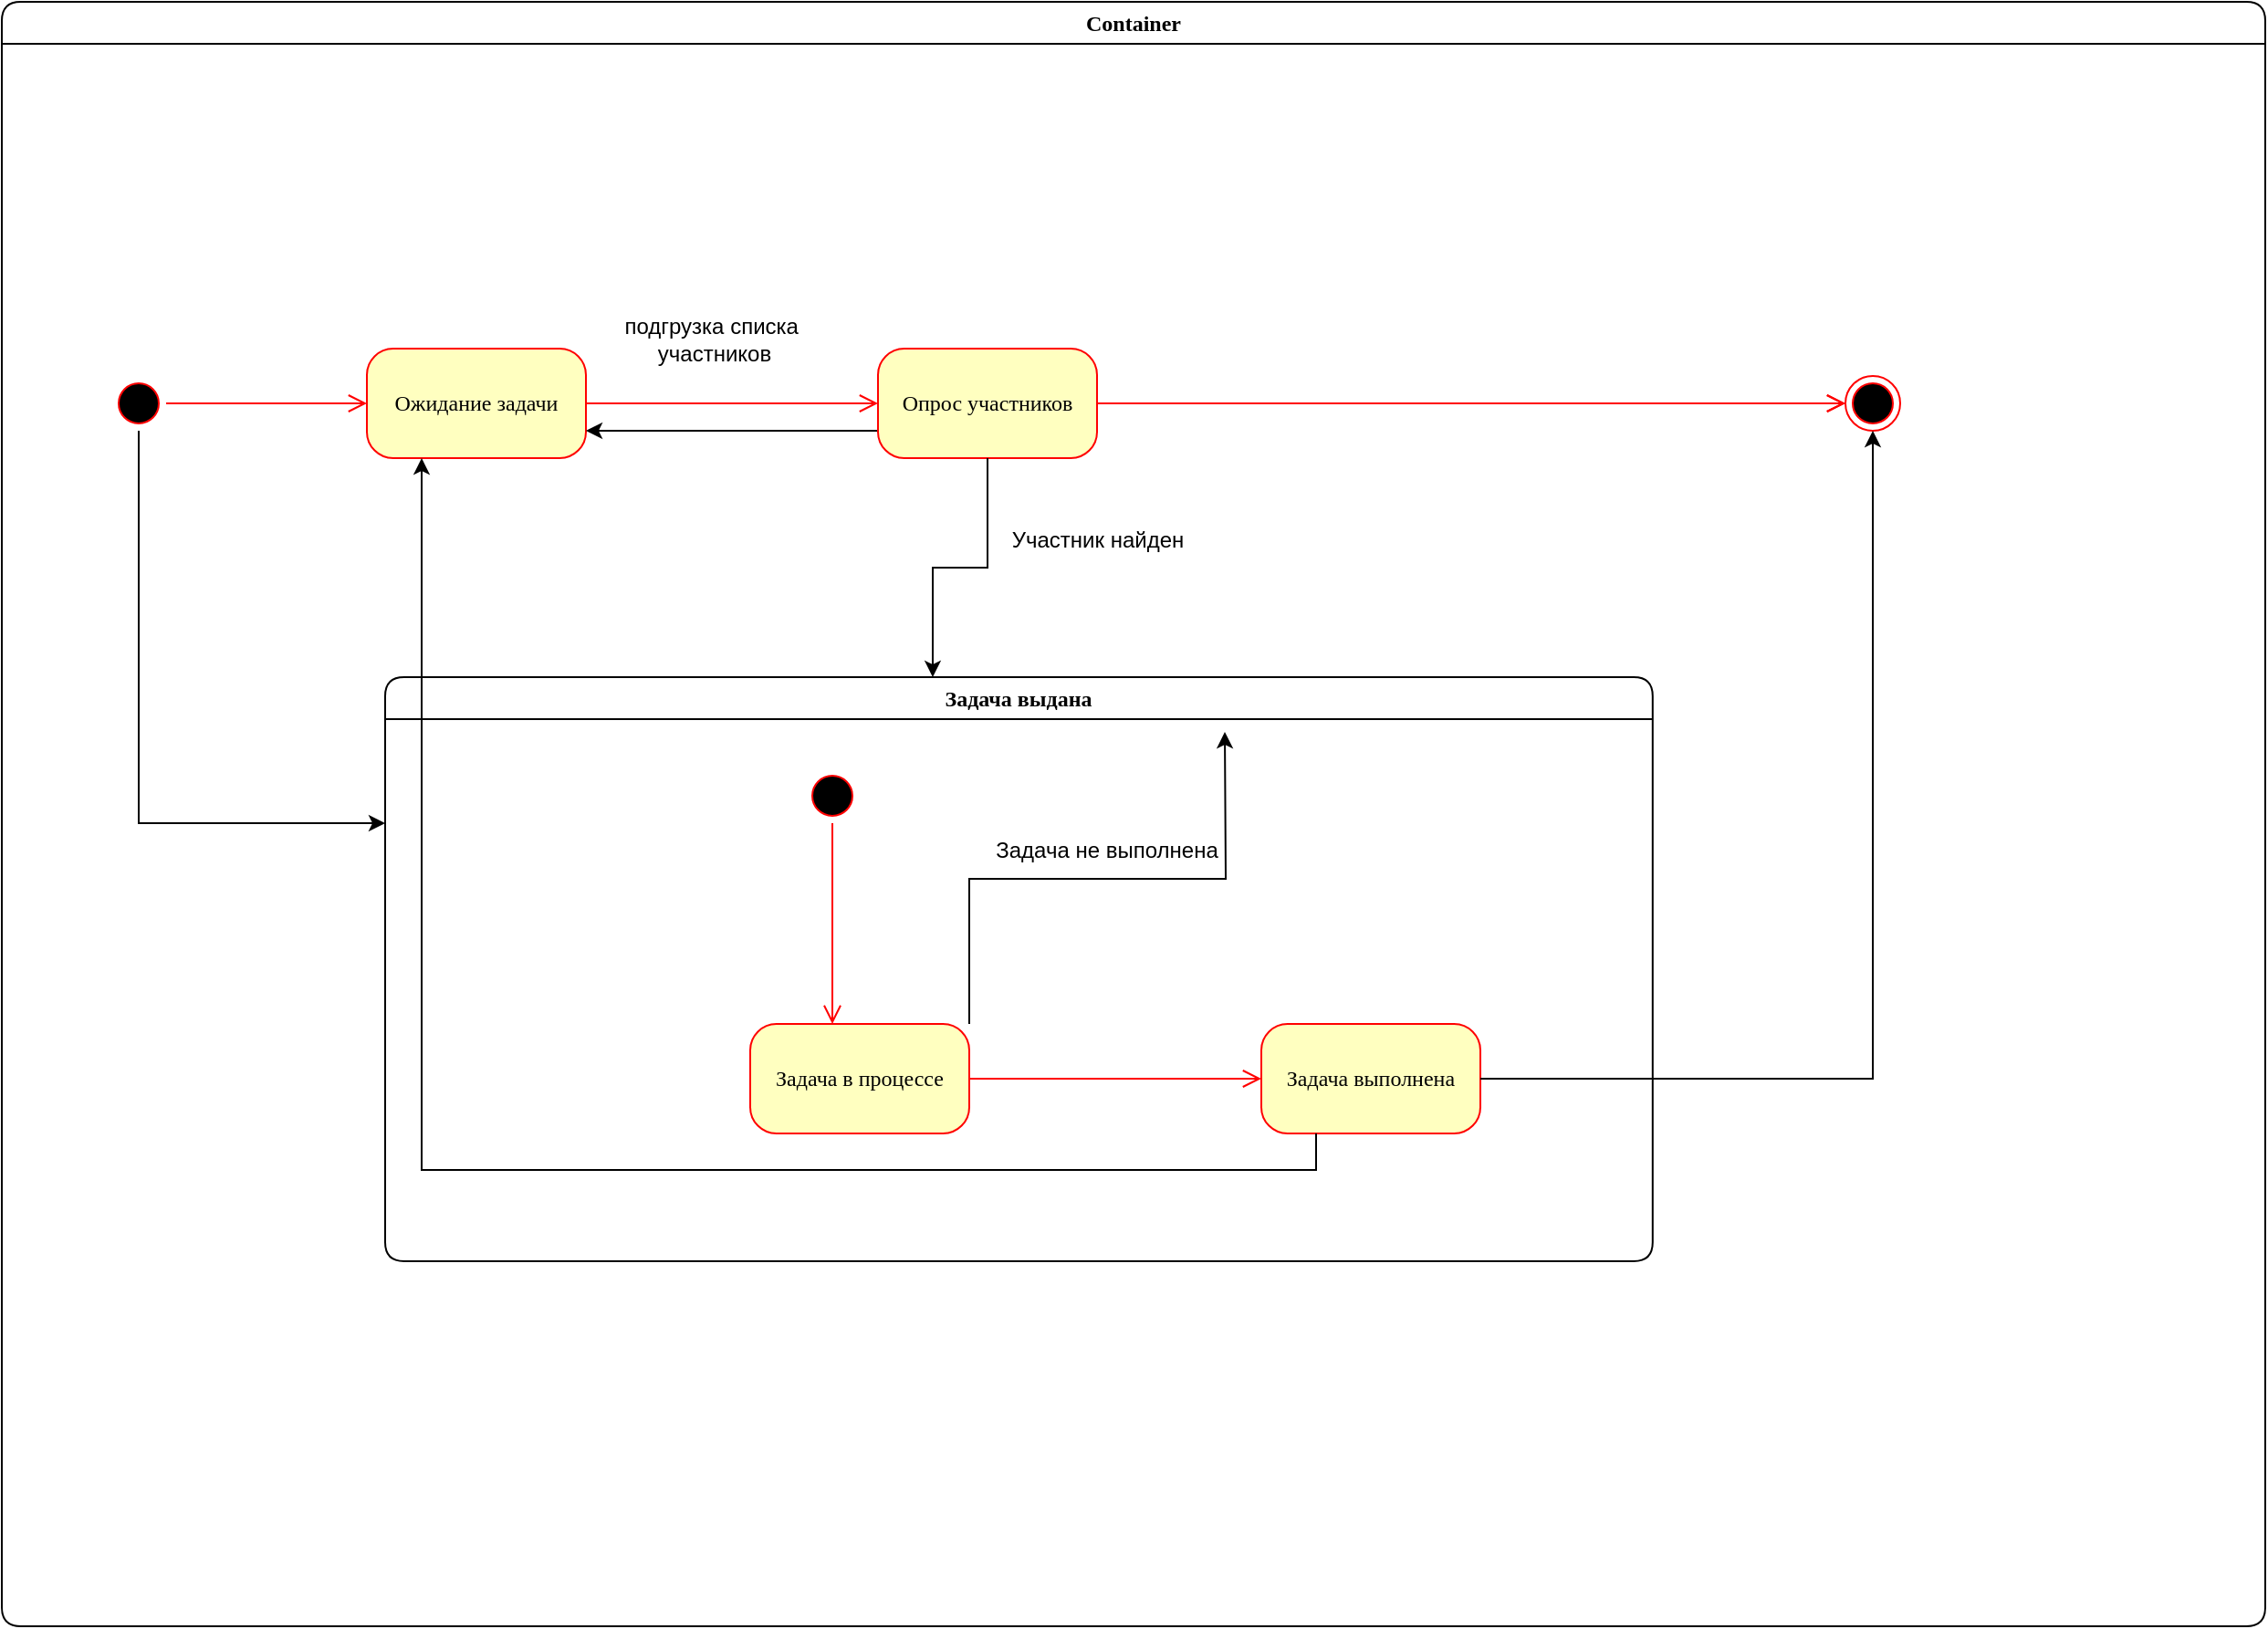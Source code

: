 <mxfile version="24.5.4" type="device">
  <diagram name="Page-1" id="58cdce13-f638-feb5-8d6f-7d28b1aa9fa0">
    <mxGraphModel dx="2193" dy="923" grid="0" gridSize="10" guides="1" tooltips="1" connect="1" arrows="1" fold="1" page="0" pageScale="1" pageWidth="1920" pageHeight="1200" background="none" math="0" shadow="0">
      <root>
        <mxCell id="0" />
        <mxCell id="1" parent="0" />
        <mxCell id="2a3bc250acf0617d-7" value="Container" style="swimlane;whiteSpace=wrap;html=1;rounded=1;shadow=0;comic=0;labelBackgroundColor=none;strokeWidth=1;fontFamily=Verdana;fontSize=12;align=center;" parent="1" vertex="1">
          <mxGeometry x="-70" y="100" width="1240" height="890" as="geometry" />
        </mxCell>
        <mxCell id="3cde6dad864a17aa-10" style="edgeStyle=elbowEdgeStyle;html=1;labelBackgroundColor=none;endArrow=open;endSize=8;strokeColor=#ff0000;fontFamily=Verdana;fontSize=12;align=left;" parent="2a3bc250acf0617d-7" source="382b91b5511bd0f7-8" target="3cde6dad864a17aa-1" edge="1">
          <mxGeometry relative="1" as="geometry" />
        </mxCell>
        <mxCell id="382b91b5511bd0f7-8" value="Ожидание задачи" style="rounded=1;whiteSpace=wrap;html=1;arcSize=24;fillColor=#ffffc0;strokeColor=#ff0000;shadow=0;comic=0;labelBackgroundColor=none;fontFamily=Verdana;fontSize=12;fontColor=#000000;align=center;" parent="2a3bc250acf0617d-7" vertex="1">
          <mxGeometry x="200" y="190" width="120" height="60" as="geometry" />
        </mxCell>
        <mxCell id="24f968d109e7d6b4-3" value="" style="ellipse;html=1;shape=endState;fillColor=#000000;strokeColor=#ff0000;rounded=1;shadow=0;comic=0;labelBackgroundColor=none;fontFamily=Verdana;fontSize=12;fontColor=#000000;align=center;" parent="2a3bc250acf0617d-7" vertex="1">
          <mxGeometry x="1010" y="205" width="30" height="30" as="geometry" />
        </mxCell>
        <mxCell id="3cde6dad864a17aa-9" style="edgeStyle=elbowEdgeStyle;html=1;labelBackgroundColor=none;endArrow=open;endSize=8;strokeColor=#ff0000;fontFamily=Verdana;fontSize=12;align=left;" parent="2a3bc250acf0617d-7" source="2a3bc250acf0617d-3" target="382b91b5511bd0f7-8" edge="1">
          <mxGeometry relative="1" as="geometry" />
        </mxCell>
        <mxCell id="7eEe2NWVv72Vcvo5dSU7-30" style="edgeStyle=orthogonalEdgeStyle;rounded=0;orthogonalLoop=1;jettySize=auto;html=1;exitX=1;exitY=0.5;exitDx=0;exitDy=0;entryX=0;entryY=0.25;entryDx=0;entryDy=0;" edge="1" parent="2a3bc250acf0617d-7" source="2a3bc250acf0617d-3" target="7eEe2NWVv72Vcvo5dSU7-10">
          <mxGeometry relative="1" as="geometry" />
        </mxCell>
        <mxCell id="2a3bc250acf0617d-3" value="" style="ellipse;html=1;shape=startState;fillColor=#000000;strokeColor=#ff0000;rounded=1;shadow=0;comic=0;labelBackgroundColor=none;fontFamily=Verdana;fontSize=12;fontColor=#000000;align=center;direction=south;" parent="2a3bc250acf0617d-7" vertex="1">
          <mxGeometry x="60" y="205" width="30" height="30" as="geometry" />
        </mxCell>
        <mxCell id="3cde6dad864a17aa-11" style="edgeStyle=elbowEdgeStyle;html=1;labelBackgroundColor=none;endArrow=open;endSize=8;strokeColor=#ff0000;fontFamily=Verdana;fontSize=12;align=left;" parent="2a3bc250acf0617d-7" source="3cde6dad864a17aa-1" edge="1">
          <mxGeometry relative="1" as="geometry">
            <mxPoint x="1010" y="220" as="targetPoint" />
          </mxGeometry>
        </mxCell>
        <mxCell id="7eEe2NWVv72Vcvo5dSU7-8" style="edgeStyle=orthogonalEdgeStyle;rounded=0;orthogonalLoop=1;jettySize=auto;html=1;exitX=0;exitY=0.75;exitDx=0;exitDy=0;entryX=1;entryY=0.75;entryDx=0;entryDy=0;" edge="1" parent="2a3bc250acf0617d-7" source="3cde6dad864a17aa-1" target="382b91b5511bd0f7-8">
          <mxGeometry relative="1" as="geometry" />
        </mxCell>
        <mxCell id="3cde6dad864a17aa-1" value="Опрос участников" style="rounded=1;whiteSpace=wrap;html=1;arcSize=24;fillColor=#ffffc0;strokeColor=#ff0000;shadow=0;comic=0;labelBackgroundColor=none;fontFamily=Verdana;fontSize=12;fontColor=#000000;align=center;" parent="2a3bc250acf0617d-7" vertex="1">
          <mxGeometry x="480" y="190" width="120" height="60" as="geometry" />
        </mxCell>
        <mxCell id="3cde6dad864a17aa-12" style="edgeStyle=elbowEdgeStyle;html=1;labelBackgroundColor=none;endArrow=open;endSize=8;strokeColor=#ff0000;fontFamily=Verdana;fontSize=12;align=left;" parent="2a3bc250acf0617d-7" target="24f968d109e7d6b4-3" edge="1">
          <mxGeometry relative="1" as="geometry">
            <mxPoint x="860" y="220" as="sourcePoint" />
          </mxGeometry>
        </mxCell>
        <mxCell id="7eEe2NWVv72Vcvo5dSU7-2" value="&lt;div style=&quot;&quot;&gt;&lt;span style=&quot;background-color: initial;&quot;&gt;подгрузка списка&amp;nbsp;&lt;/span&gt;&lt;/div&gt;&lt;div style=&quot;&quot;&gt;&lt;span style=&quot;background-color: initial;&quot;&gt;участников&lt;/span&gt;&lt;/div&gt;" style="text;html=1;align=center;verticalAlign=middle;resizable=0;points=[];autosize=1;strokeColor=none;fillColor=none;" vertex="1" parent="2a3bc250acf0617d-7">
          <mxGeometry x="330" y="165" width="120" height="40" as="geometry" />
        </mxCell>
        <mxCell id="7eEe2NWVv72Vcvo5dSU7-10" value="Задача выдана" style="swimlane;whiteSpace=wrap;html=1;rounded=1;shadow=0;comic=0;labelBackgroundColor=none;strokeWidth=1;fontFamily=Verdana;fontSize=12;align=center;startSize=23;" vertex="1" parent="2a3bc250acf0617d-7">
          <mxGeometry x="210" y="370" width="694.4" height="320" as="geometry" />
        </mxCell>
        <mxCell id="7eEe2NWVv72Vcvo5dSU7-11" style="edgeStyle=elbowEdgeStyle;html=1;labelBackgroundColor=none;endArrow=open;endSize=8;strokeColor=#ff0000;fontFamily=Verdana;fontSize=12;align=left;" edge="1" parent="7eEe2NWVv72Vcvo5dSU7-10" source="7eEe2NWVv72Vcvo5dSU7-12" target="7eEe2NWVv72Vcvo5dSU7-18">
          <mxGeometry relative="1" as="geometry" />
        </mxCell>
        <mxCell id="7eEe2NWVv72Vcvo5dSU7-23" style="edgeStyle=orthogonalEdgeStyle;rounded=0;orthogonalLoop=1;jettySize=auto;html=1;exitX=1;exitY=0;exitDx=0;exitDy=0;" edge="1" parent="7eEe2NWVv72Vcvo5dSU7-10" source="7eEe2NWVv72Vcvo5dSU7-12">
          <mxGeometry relative="1" as="geometry">
            <mxPoint x="460" y="30" as="targetPoint" />
          </mxGeometry>
        </mxCell>
        <mxCell id="7eEe2NWVv72Vcvo5dSU7-12" value="Задача в процессе" style="rounded=1;whiteSpace=wrap;html=1;arcSize=24;fillColor=#ffffc0;strokeColor=#ff0000;shadow=0;comic=0;labelBackgroundColor=none;fontFamily=Verdana;fontSize=12;fontColor=#000000;align=center;" vertex="1" parent="7eEe2NWVv72Vcvo5dSU7-10">
          <mxGeometry x="200" y="190" width="120" height="60" as="geometry" />
        </mxCell>
        <mxCell id="7eEe2NWVv72Vcvo5dSU7-14" style="edgeStyle=elbowEdgeStyle;html=1;labelBackgroundColor=none;endArrow=open;endSize=8;strokeColor=#ff0000;fontFamily=Verdana;fontSize=12;align=left;" edge="1" parent="7eEe2NWVv72Vcvo5dSU7-10" source="7eEe2NWVv72Vcvo5dSU7-15" target="7eEe2NWVv72Vcvo5dSU7-12">
          <mxGeometry relative="1" as="geometry" />
        </mxCell>
        <mxCell id="7eEe2NWVv72Vcvo5dSU7-15" value="" style="ellipse;html=1;shape=startState;fillColor=#000000;strokeColor=#ff0000;rounded=1;shadow=0;comic=0;labelBackgroundColor=none;fontFamily=Verdana;fontSize=12;fontColor=#000000;align=center;direction=south;" vertex="1" parent="7eEe2NWVv72Vcvo5dSU7-10">
          <mxGeometry x="230" y="50" width="30" height="30" as="geometry" />
        </mxCell>
        <mxCell id="7eEe2NWVv72Vcvo5dSU7-18" value="Задача выполнена" style="rounded=1;whiteSpace=wrap;html=1;arcSize=24;fillColor=#ffffc0;strokeColor=#ff0000;shadow=0;comic=0;labelBackgroundColor=none;fontFamily=Verdana;fontSize=12;fontColor=#000000;align=center;" vertex="1" parent="7eEe2NWVv72Vcvo5dSU7-10">
          <mxGeometry x="480" y="190" width="120" height="60" as="geometry" />
        </mxCell>
        <mxCell id="7eEe2NWVv72Vcvo5dSU7-25" value="Задача не выполнена" style="text;html=1;align=center;verticalAlign=middle;resizable=0;points=[];autosize=1;strokeColor=none;fillColor=none;" vertex="1" parent="7eEe2NWVv72Vcvo5dSU7-10">
          <mxGeometry x="320" y="80" width="150" height="30" as="geometry" />
        </mxCell>
        <mxCell id="7eEe2NWVv72Vcvo5dSU7-22" style="edgeStyle=orthogonalEdgeStyle;rounded=0;orthogonalLoop=1;jettySize=auto;html=1;exitX=0.5;exitY=1;exitDx=0;exitDy=0;entryX=0.432;entryY=0;entryDx=0;entryDy=0;entryPerimeter=0;" edge="1" parent="2a3bc250acf0617d-7" source="3cde6dad864a17aa-1" target="7eEe2NWVv72Vcvo5dSU7-10">
          <mxGeometry relative="1" as="geometry" />
        </mxCell>
        <mxCell id="7eEe2NWVv72Vcvo5dSU7-26" style="edgeStyle=orthogonalEdgeStyle;rounded=0;orthogonalLoop=1;jettySize=auto;html=1;exitX=0.25;exitY=1;exitDx=0;exitDy=0;entryX=0.25;entryY=1;entryDx=0;entryDy=0;" edge="1" parent="2a3bc250acf0617d-7" source="7eEe2NWVv72Vcvo5dSU7-18" target="382b91b5511bd0f7-8">
          <mxGeometry relative="1" as="geometry" />
        </mxCell>
        <mxCell id="7eEe2NWVv72Vcvo5dSU7-27" style="edgeStyle=orthogonalEdgeStyle;rounded=0;orthogonalLoop=1;jettySize=auto;html=1;exitX=1;exitY=0.5;exitDx=0;exitDy=0;entryX=0.5;entryY=1;entryDx=0;entryDy=0;" edge="1" parent="2a3bc250acf0617d-7" source="7eEe2NWVv72Vcvo5dSU7-18" target="24f968d109e7d6b4-3">
          <mxGeometry relative="1" as="geometry" />
        </mxCell>
        <mxCell id="7eEe2NWVv72Vcvo5dSU7-28" value="Участник найден" style="text;html=1;align=center;verticalAlign=middle;resizable=0;points=[];autosize=1;strokeColor=none;fillColor=none;" vertex="1" parent="2a3bc250acf0617d-7">
          <mxGeometry x="540" y="280" width="120" height="30" as="geometry" />
        </mxCell>
      </root>
    </mxGraphModel>
  </diagram>
</mxfile>
